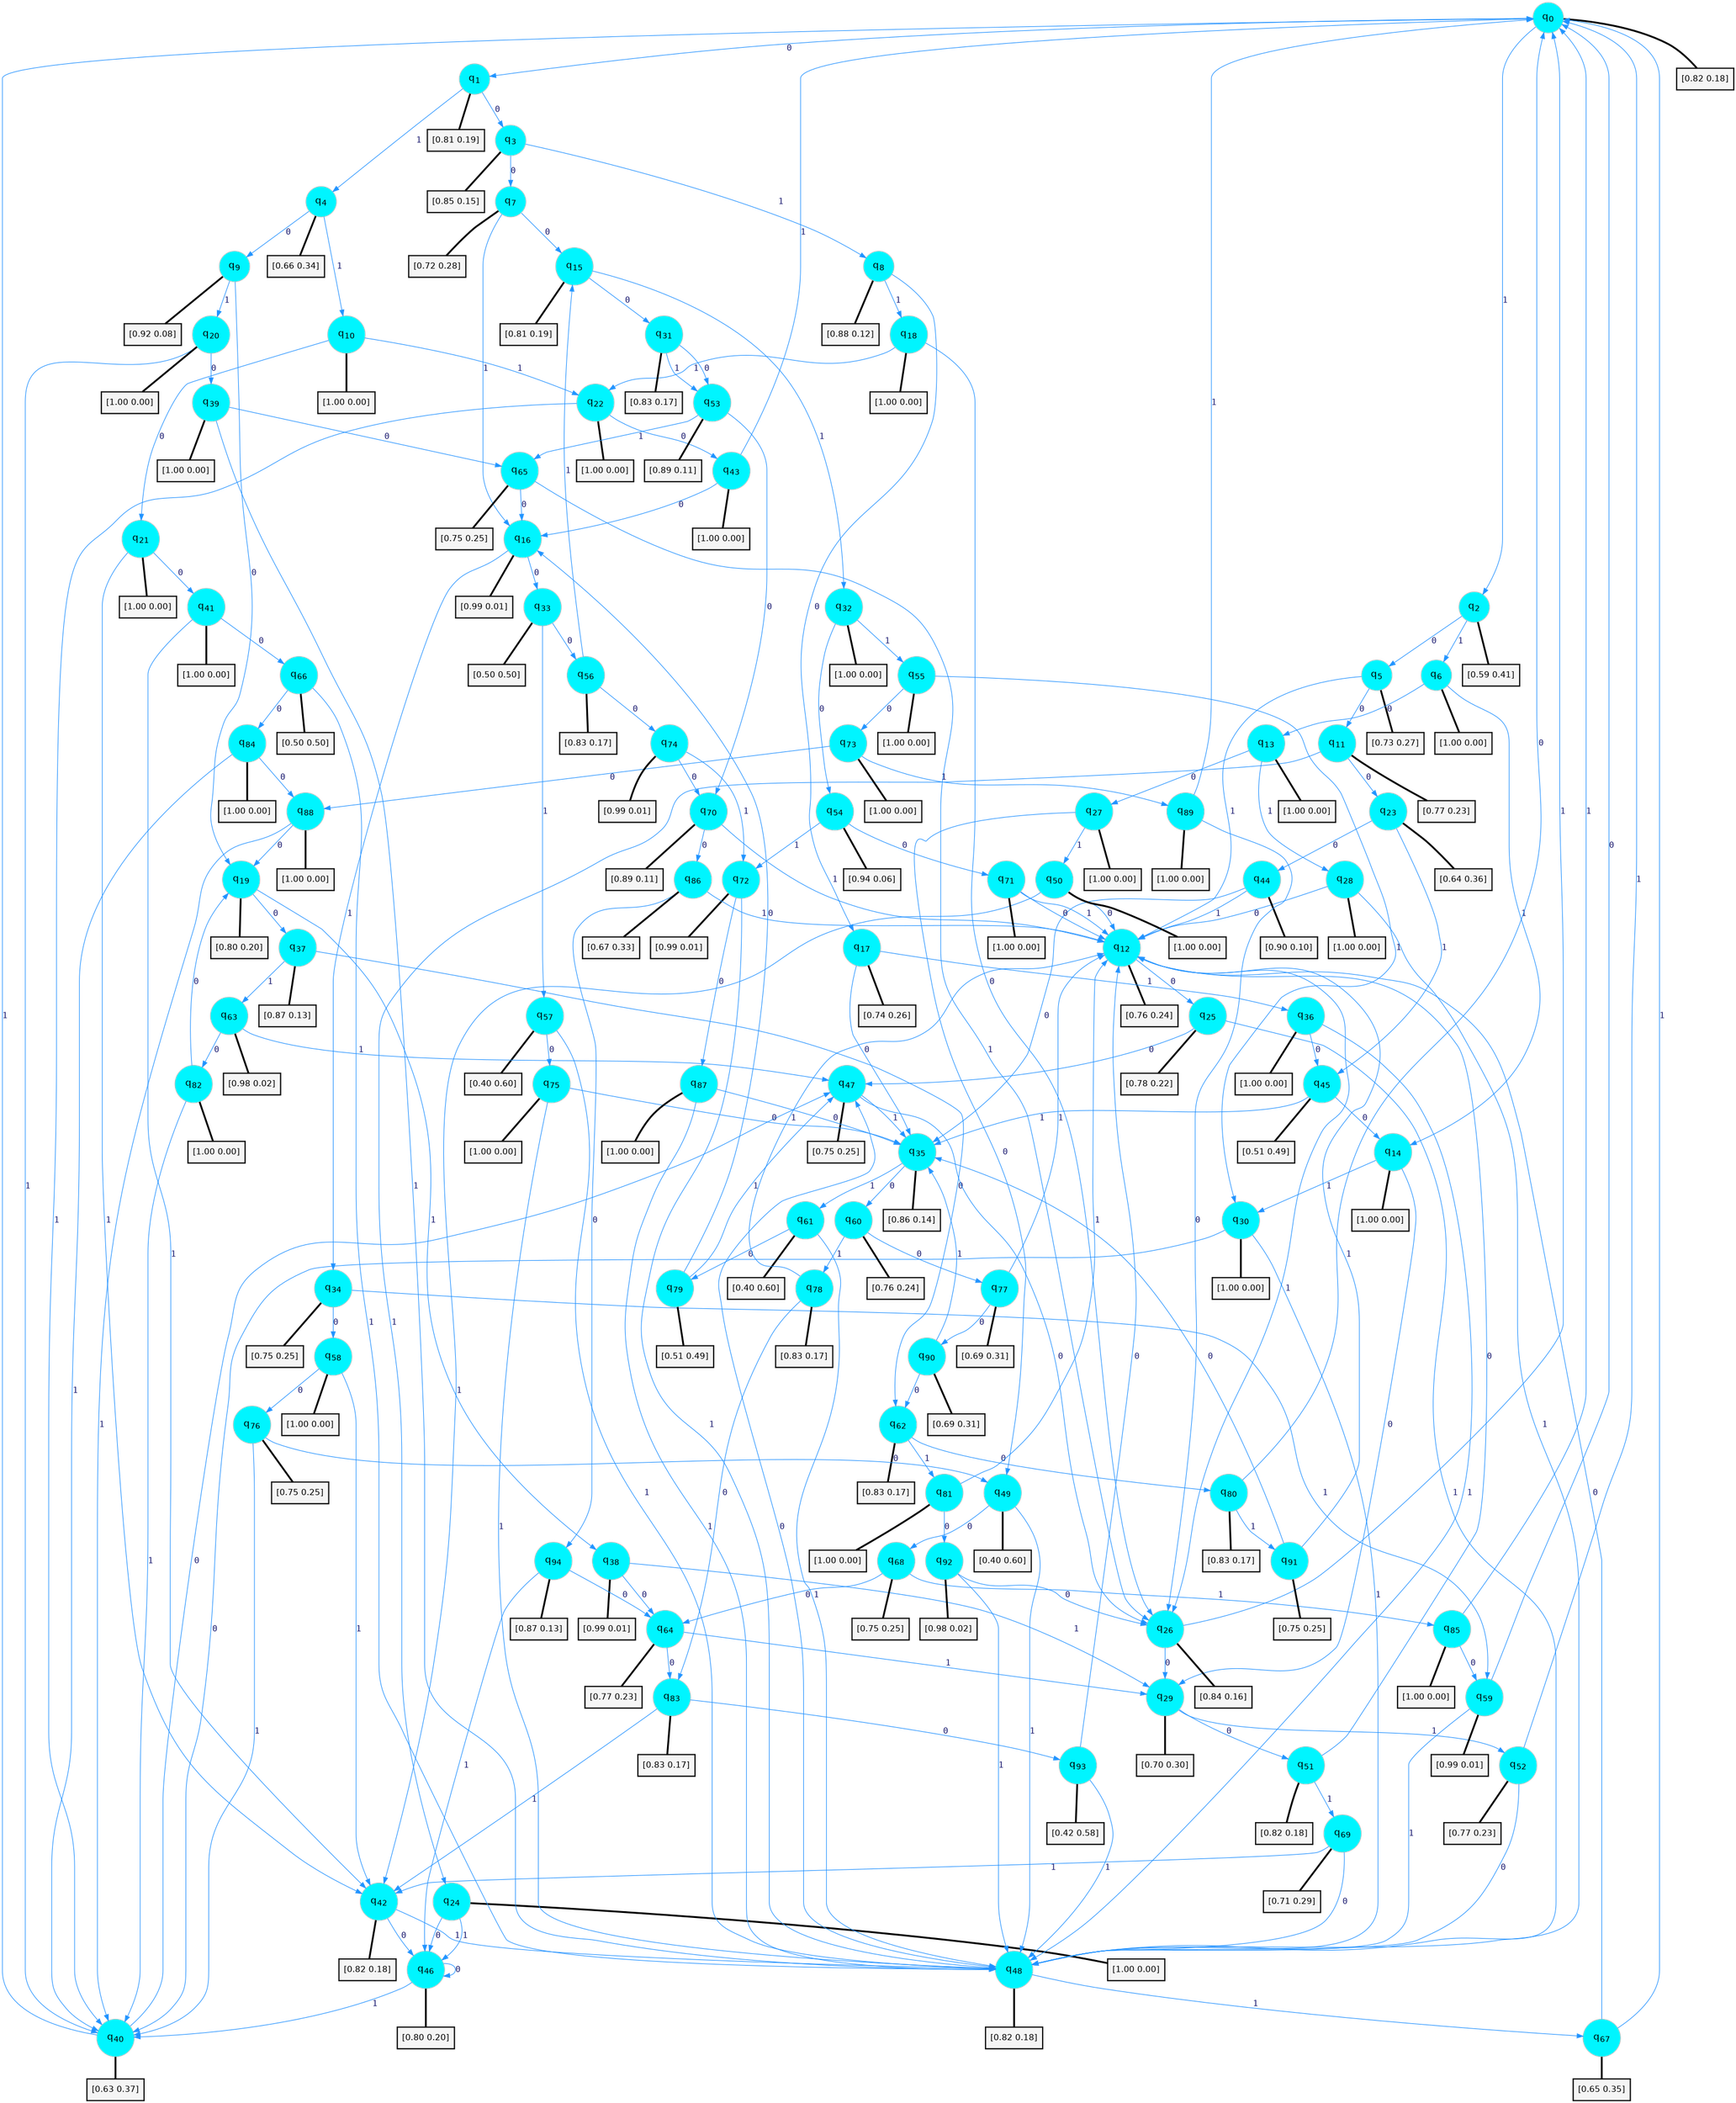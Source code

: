 digraph G {
graph [
bgcolor=transparent, dpi=300, rankdir=TD, size="40,25"];
node [
color=gray, fillcolor=turquoise1, fontcolor=black, fontname=Helvetica, fontsize=16, fontweight=bold, shape=circle, style=filled];
edge [
arrowsize=1, color=dodgerblue1, fontcolor=midnightblue, fontname=courier, fontweight=bold, penwidth=1, style=solid, weight=20];
0[label=<q<SUB>0</SUB>>];
1[label=<q<SUB>1</SUB>>];
2[label=<q<SUB>2</SUB>>];
3[label=<q<SUB>3</SUB>>];
4[label=<q<SUB>4</SUB>>];
5[label=<q<SUB>5</SUB>>];
6[label=<q<SUB>6</SUB>>];
7[label=<q<SUB>7</SUB>>];
8[label=<q<SUB>8</SUB>>];
9[label=<q<SUB>9</SUB>>];
10[label=<q<SUB>10</SUB>>];
11[label=<q<SUB>11</SUB>>];
12[label=<q<SUB>12</SUB>>];
13[label=<q<SUB>13</SUB>>];
14[label=<q<SUB>14</SUB>>];
15[label=<q<SUB>15</SUB>>];
16[label=<q<SUB>16</SUB>>];
17[label=<q<SUB>17</SUB>>];
18[label=<q<SUB>18</SUB>>];
19[label=<q<SUB>19</SUB>>];
20[label=<q<SUB>20</SUB>>];
21[label=<q<SUB>21</SUB>>];
22[label=<q<SUB>22</SUB>>];
23[label=<q<SUB>23</SUB>>];
24[label=<q<SUB>24</SUB>>];
25[label=<q<SUB>25</SUB>>];
26[label=<q<SUB>26</SUB>>];
27[label=<q<SUB>27</SUB>>];
28[label=<q<SUB>28</SUB>>];
29[label=<q<SUB>29</SUB>>];
30[label=<q<SUB>30</SUB>>];
31[label=<q<SUB>31</SUB>>];
32[label=<q<SUB>32</SUB>>];
33[label=<q<SUB>33</SUB>>];
34[label=<q<SUB>34</SUB>>];
35[label=<q<SUB>35</SUB>>];
36[label=<q<SUB>36</SUB>>];
37[label=<q<SUB>37</SUB>>];
38[label=<q<SUB>38</SUB>>];
39[label=<q<SUB>39</SUB>>];
40[label=<q<SUB>40</SUB>>];
41[label=<q<SUB>41</SUB>>];
42[label=<q<SUB>42</SUB>>];
43[label=<q<SUB>43</SUB>>];
44[label=<q<SUB>44</SUB>>];
45[label=<q<SUB>45</SUB>>];
46[label=<q<SUB>46</SUB>>];
47[label=<q<SUB>47</SUB>>];
48[label=<q<SUB>48</SUB>>];
49[label=<q<SUB>49</SUB>>];
50[label=<q<SUB>50</SUB>>];
51[label=<q<SUB>51</SUB>>];
52[label=<q<SUB>52</SUB>>];
53[label=<q<SUB>53</SUB>>];
54[label=<q<SUB>54</SUB>>];
55[label=<q<SUB>55</SUB>>];
56[label=<q<SUB>56</SUB>>];
57[label=<q<SUB>57</SUB>>];
58[label=<q<SUB>58</SUB>>];
59[label=<q<SUB>59</SUB>>];
60[label=<q<SUB>60</SUB>>];
61[label=<q<SUB>61</SUB>>];
62[label=<q<SUB>62</SUB>>];
63[label=<q<SUB>63</SUB>>];
64[label=<q<SUB>64</SUB>>];
65[label=<q<SUB>65</SUB>>];
66[label=<q<SUB>66</SUB>>];
67[label=<q<SUB>67</SUB>>];
68[label=<q<SUB>68</SUB>>];
69[label=<q<SUB>69</SUB>>];
70[label=<q<SUB>70</SUB>>];
71[label=<q<SUB>71</SUB>>];
72[label=<q<SUB>72</SUB>>];
73[label=<q<SUB>73</SUB>>];
74[label=<q<SUB>74</SUB>>];
75[label=<q<SUB>75</SUB>>];
76[label=<q<SUB>76</SUB>>];
77[label=<q<SUB>77</SUB>>];
78[label=<q<SUB>78</SUB>>];
79[label=<q<SUB>79</SUB>>];
80[label=<q<SUB>80</SUB>>];
81[label=<q<SUB>81</SUB>>];
82[label=<q<SUB>82</SUB>>];
83[label=<q<SUB>83</SUB>>];
84[label=<q<SUB>84</SUB>>];
85[label=<q<SUB>85</SUB>>];
86[label=<q<SUB>86</SUB>>];
87[label=<q<SUB>87</SUB>>];
88[label=<q<SUB>88</SUB>>];
89[label=<q<SUB>89</SUB>>];
90[label=<q<SUB>90</SUB>>];
91[label=<q<SUB>91</SUB>>];
92[label=<q<SUB>92</SUB>>];
93[label=<q<SUB>93</SUB>>];
94[label=<q<SUB>94</SUB>>];
95[label="[0.82 0.18]", shape=box,fontcolor=black, fontname=Helvetica, fontsize=14, penwidth=2, fillcolor=whitesmoke,color=black];
96[label="[0.81 0.19]", shape=box,fontcolor=black, fontname=Helvetica, fontsize=14, penwidth=2, fillcolor=whitesmoke,color=black];
97[label="[0.59 0.41]", shape=box,fontcolor=black, fontname=Helvetica, fontsize=14, penwidth=2, fillcolor=whitesmoke,color=black];
98[label="[0.85 0.15]", shape=box,fontcolor=black, fontname=Helvetica, fontsize=14, penwidth=2, fillcolor=whitesmoke,color=black];
99[label="[0.66 0.34]", shape=box,fontcolor=black, fontname=Helvetica, fontsize=14, penwidth=2, fillcolor=whitesmoke,color=black];
100[label="[0.73 0.27]", shape=box,fontcolor=black, fontname=Helvetica, fontsize=14, penwidth=2, fillcolor=whitesmoke,color=black];
101[label="[1.00 0.00]", shape=box,fontcolor=black, fontname=Helvetica, fontsize=14, penwidth=2, fillcolor=whitesmoke,color=black];
102[label="[0.72 0.28]", shape=box,fontcolor=black, fontname=Helvetica, fontsize=14, penwidth=2, fillcolor=whitesmoke,color=black];
103[label="[0.88 0.12]", shape=box,fontcolor=black, fontname=Helvetica, fontsize=14, penwidth=2, fillcolor=whitesmoke,color=black];
104[label="[0.92 0.08]", shape=box,fontcolor=black, fontname=Helvetica, fontsize=14, penwidth=2, fillcolor=whitesmoke,color=black];
105[label="[1.00 0.00]", shape=box,fontcolor=black, fontname=Helvetica, fontsize=14, penwidth=2, fillcolor=whitesmoke,color=black];
106[label="[0.77 0.23]", shape=box,fontcolor=black, fontname=Helvetica, fontsize=14, penwidth=2, fillcolor=whitesmoke,color=black];
107[label="[0.76 0.24]", shape=box,fontcolor=black, fontname=Helvetica, fontsize=14, penwidth=2, fillcolor=whitesmoke,color=black];
108[label="[1.00 0.00]", shape=box,fontcolor=black, fontname=Helvetica, fontsize=14, penwidth=2, fillcolor=whitesmoke,color=black];
109[label="[1.00 0.00]", shape=box,fontcolor=black, fontname=Helvetica, fontsize=14, penwidth=2, fillcolor=whitesmoke,color=black];
110[label="[0.81 0.19]", shape=box,fontcolor=black, fontname=Helvetica, fontsize=14, penwidth=2, fillcolor=whitesmoke,color=black];
111[label="[0.99 0.01]", shape=box,fontcolor=black, fontname=Helvetica, fontsize=14, penwidth=2, fillcolor=whitesmoke,color=black];
112[label="[0.74 0.26]", shape=box,fontcolor=black, fontname=Helvetica, fontsize=14, penwidth=2, fillcolor=whitesmoke,color=black];
113[label="[1.00 0.00]", shape=box,fontcolor=black, fontname=Helvetica, fontsize=14, penwidth=2, fillcolor=whitesmoke,color=black];
114[label="[0.80 0.20]", shape=box,fontcolor=black, fontname=Helvetica, fontsize=14, penwidth=2, fillcolor=whitesmoke,color=black];
115[label="[1.00 0.00]", shape=box,fontcolor=black, fontname=Helvetica, fontsize=14, penwidth=2, fillcolor=whitesmoke,color=black];
116[label="[1.00 0.00]", shape=box,fontcolor=black, fontname=Helvetica, fontsize=14, penwidth=2, fillcolor=whitesmoke,color=black];
117[label="[1.00 0.00]", shape=box,fontcolor=black, fontname=Helvetica, fontsize=14, penwidth=2, fillcolor=whitesmoke,color=black];
118[label="[0.64 0.36]", shape=box,fontcolor=black, fontname=Helvetica, fontsize=14, penwidth=2, fillcolor=whitesmoke,color=black];
119[label="[1.00 0.00]", shape=box,fontcolor=black, fontname=Helvetica, fontsize=14, penwidth=2, fillcolor=whitesmoke,color=black];
120[label="[0.78 0.22]", shape=box,fontcolor=black, fontname=Helvetica, fontsize=14, penwidth=2, fillcolor=whitesmoke,color=black];
121[label="[0.84 0.16]", shape=box,fontcolor=black, fontname=Helvetica, fontsize=14, penwidth=2, fillcolor=whitesmoke,color=black];
122[label="[1.00 0.00]", shape=box,fontcolor=black, fontname=Helvetica, fontsize=14, penwidth=2, fillcolor=whitesmoke,color=black];
123[label="[1.00 0.00]", shape=box,fontcolor=black, fontname=Helvetica, fontsize=14, penwidth=2, fillcolor=whitesmoke,color=black];
124[label="[0.70 0.30]", shape=box,fontcolor=black, fontname=Helvetica, fontsize=14, penwidth=2, fillcolor=whitesmoke,color=black];
125[label="[1.00 0.00]", shape=box,fontcolor=black, fontname=Helvetica, fontsize=14, penwidth=2, fillcolor=whitesmoke,color=black];
126[label="[0.83 0.17]", shape=box,fontcolor=black, fontname=Helvetica, fontsize=14, penwidth=2, fillcolor=whitesmoke,color=black];
127[label="[1.00 0.00]", shape=box,fontcolor=black, fontname=Helvetica, fontsize=14, penwidth=2, fillcolor=whitesmoke,color=black];
128[label="[0.50 0.50]", shape=box,fontcolor=black, fontname=Helvetica, fontsize=14, penwidth=2, fillcolor=whitesmoke,color=black];
129[label="[0.75 0.25]", shape=box,fontcolor=black, fontname=Helvetica, fontsize=14, penwidth=2, fillcolor=whitesmoke,color=black];
130[label="[0.86 0.14]", shape=box,fontcolor=black, fontname=Helvetica, fontsize=14, penwidth=2, fillcolor=whitesmoke,color=black];
131[label="[1.00 0.00]", shape=box,fontcolor=black, fontname=Helvetica, fontsize=14, penwidth=2, fillcolor=whitesmoke,color=black];
132[label="[0.87 0.13]", shape=box,fontcolor=black, fontname=Helvetica, fontsize=14, penwidth=2, fillcolor=whitesmoke,color=black];
133[label="[0.99 0.01]", shape=box,fontcolor=black, fontname=Helvetica, fontsize=14, penwidth=2, fillcolor=whitesmoke,color=black];
134[label="[1.00 0.00]", shape=box,fontcolor=black, fontname=Helvetica, fontsize=14, penwidth=2, fillcolor=whitesmoke,color=black];
135[label="[0.63 0.37]", shape=box,fontcolor=black, fontname=Helvetica, fontsize=14, penwidth=2, fillcolor=whitesmoke,color=black];
136[label="[1.00 0.00]", shape=box,fontcolor=black, fontname=Helvetica, fontsize=14, penwidth=2, fillcolor=whitesmoke,color=black];
137[label="[0.82 0.18]", shape=box,fontcolor=black, fontname=Helvetica, fontsize=14, penwidth=2, fillcolor=whitesmoke,color=black];
138[label="[1.00 0.00]", shape=box,fontcolor=black, fontname=Helvetica, fontsize=14, penwidth=2, fillcolor=whitesmoke,color=black];
139[label="[0.90 0.10]", shape=box,fontcolor=black, fontname=Helvetica, fontsize=14, penwidth=2, fillcolor=whitesmoke,color=black];
140[label="[0.51 0.49]", shape=box,fontcolor=black, fontname=Helvetica, fontsize=14, penwidth=2, fillcolor=whitesmoke,color=black];
141[label="[0.80 0.20]", shape=box,fontcolor=black, fontname=Helvetica, fontsize=14, penwidth=2, fillcolor=whitesmoke,color=black];
142[label="[0.75 0.25]", shape=box,fontcolor=black, fontname=Helvetica, fontsize=14, penwidth=2, fillcolor=whitesmoke,color=black];
143[label="[0.82 0.18]", shape=box,fontcolor=black, fontname=Helvetica, fontsize=14, penwidth=2, fillcolor=whitesmoke,color=black];
144[label="[0.40 0.60]", shape=box,fontcolor=black, fontname=Helvetica, fontsize=14, penwidth=2, fillcolor=whitesmoke,color=black];
145[label="[1.00 0.00]", shape=box,fontcolor=black, fontname=Helvetica, fontsize=14, penwidth=2, fillcolor=whitesmoke,color=black];
146[label="[0.82 0.18]", shape=box,fontcolor=black, fontname=Helvetica, fontsize=14, penwidth=2, fillcolor=whitesmoke,color=black];
147[label="[0.77 0.23]", shape=box,fontcolor=black, fontname=Helvetica, fontsize=14, penwidth=2, fillcolor=whitesmoke,color=black];
148[label="[0.89 0.11]", shape=box,fontcolor=black, fontname=Helvetica, fontsize=14, penwidth=2, fillcolor=whitesmoke,color=black];
149[label="[0.94 0.06]", shape=box,fontcolor=black, fontname=Helvetica, fontsize=14, penwidth=2, fillcolor=whitesmoke,color=black];
150[label="[1.00 0.00]", shape=box,fontcolor=black, fontname=Helvetica, fontsize=14, penwidth=2, fillcolor=whitesmoke,color=black];
151[label="[0.83 0.17]", shape=box,fontcolor=black, fontname=Helvetica, fontsize=14, penwidth=2, fillcolor=whitesmoke,color=black];
152[label="[0.40 0.60]", shape=box,fontcolor=black, fontname=Helvetica, fontsize=14, penwidth=2, fillcolor=whitesmoke,color=black];
153[label="[1.00 0.00]", shape=box,fontcolor=black, fontname=Helvetica, fontsize=14, penwidth=2, fillcolor=whitesmoke,color=black];
154[label="[0.99 0.01]", shape=box,fontcolor=black, fontname=Helvetica, fontsize=14, penwidth=2, fillcolor=whitesmoke,color=black];
155[label="[0.76 0.24]", shape=box,fontcolor=black, fontname=Helvetica, fontsize=14, penwidth=2, fillcolor=whitesmoke,color=black];
156[label="[0.40 0.60]", shape=box,fontcolor=black, fontname=Helvetica, fontsize=14, penwidth=2, fillcolor=whitesmoke,color=black];
157[label="[0.83 0.17]", shape=box,fontcolor=black, fontname=Helvetica, fontsize=14, penwidth=2, fillcolor=whitesmoke,color=black];
158[label="[0.98 0.02]", shape=box,fontcolor=black, fontname=Helvetica, fontsize=14, penwidth=2, fillcolor=whitesmoke,color=black];
159[label="[0.77 0.23]", shape=box,fontcolor=black, fontname=Helvetica, fontsize=14, penwidth=2, fillcolor=whitesmoke,color=black];
160[label="[0.75 0.25]", shape=box,fontcolor=black, fontname=Helvetica, fontsize=14, penwidth=2, fillcolor=whitesmoke,color=black];
161[label="[0.50 0.50]", shape=box,fontcolor=black, fontname=Helvetica, fontsize=14, penwidth=2, fillcolor=whitesmoke,color=black];
162[label="[0.65 0.35]", shape=box,fontcolor=black, fontname=Helvetica, fontsize=14, penwidth=2, fillcolor=whitesmoke,color=black];
163[label="[0.75 0.25]", shape=box,fontcolor=black, fontname=Helvetica, fontsize=14, penwidth=2, fillcolor=whitesmoke,color=black];
164[label="[0.71 0.29]", shape=box,fontcolor=black, fontname=Helvetica, fontsize=14, penwidth=2, fillcolor=whitesmoke,color=black];
165[label="[0.89 0.11]", shape=box,fontcolor=black, fontname=Helvetica, fontsize=14, penwidth=2, fillcolor=whitesmoke,color=black];
166[label="[1.00 0.00]", shape=box,fontcolor=black, fontname=Helvetica, fontsize=14, penwidth=2, fillcolor=whitesmoke,color=black];
167[label="[0.99 0.01]", shape=box,fontcolor=black, fontname=Helvetica, fontsize=14, penwidth=2, fillcolor=whitesmoke,color=black];
168[label="[1.00 0.00]", shape=box,fontcolor=black, fontname=Helvetica, fontsize=14, penwidth=2, fillcolor=whitesmoke,color=black];
169[label="[0.99 0.01]", shape=box,fontcolor=black, fontname=Helvetica, fontsize=14, penwidth=2, fillcolor=whitesmoke,color=black];
170[label="[1.00 0.00]", shape=box,fontcolor=black, fontname=Helvetica, fontsize=14, penwidth=2, fillcolor=whitesmoke,color=black];
171[label="[0.75 0.25]", shape=box,fontcolor=black, fontname=Helvetica, fontsize=14, penwidth=2, fillcolor=whitesmoke,color=black];
172[label="[0.69 0.31]", shape=box,fontcolor=black, fontname=Helvetica, fontsize=14, penwidth=2, fillcolor=whitesmoke,color=black];
173[label="[0.83 0.17]", shape=box,fontcolor=black, fontname=Helvetica, fontsize=14, penwidth=2, fillcolor=whitesmoke,color=black];
174[label="[0.51 0.49]", shape=box,fontcolor=black, fontname=Helvetica, fontsize=14, penwidth=2, fillcolor=whitesmoke,color=black];
175[label="[0.83 0.17]", shape=box,fontcolor=black, fontname=Helvetica, fontsize=14, penwidth=2, fillcolor=whitesmoke,color=black];
176[label="[1.00 0.00]", shape=box,fontcolor=black, fontname=Helvetica, fontsize=14, penwidth=2, fillcolor=whitesmoke,color=black];
177[label="[1.00 0.00]", shape=box,fontcolor=black, fontname=Helvetica, fontsize=14, penwidth=2, fillcolor=whitesmoke,color=black];
178[label="[0.83 0.17]", shape=box,fontcolor=black, fontname=Helvetica, fontsize=14, penwidth=2, fillcolor=whitesmoke,color=black];
179[label="[1.00 0.00]", shape=box,fontcolor=black, fontname=Helvetica, fontsize=14, penwidth=2, fillcolor=whitesmoke,color=black];
180[label="[1.00 0.00]", shape=box,fontcolor=black, fontname=Helvetica, fontsize=14, penwidth=2, fillcolor=whitesmoke,color=black];
181[label="[0.67 0.33]", shape=box,fontcolor=black, fontname=Helvetica, fontsize=14, penwidth=2, fillcolor=whitesmoke,color=black];
182[label="[1.00 0.00]", shape=box,fontcolor=black, fontname=Helvetica, fontsize=14, penwidth=2, fillcolor=whitesmoke,color=black];
183[label="[1.00 0.00]", shape=box,fontcolor=black, fontname=Helvetica, fontsize=14, penwidth=2, fillcolor=whitesmoke,color=black];
184[label="[1.00 0.00]", shape=box,fontcolor=black, fontname=Helvetica, fontsize=14, penwidth=2, fillcolor=whitesmoke,color=black];
185[label="[0.69 0.31]", shape=box,fontcolor=black, fontname=Helvetica, fontsize=14, penwidth=2, fillcolor=whitesmoke,color=black];
186[label="[0.75 0.25]", shape=box,fontcolor=black, fontname=Helvetica, fontsize=14, penwidth=2, fillcolor=whitesmoke,color=black];
187[label="[0.98 0.02]", shape=box,fontcolor=black, fontname=Helvetica, fontsize=14, penwidth=2, fillcolor=whitesmoke,color=black];
188[label="[0.42 0.58]", shape=box,fontcolor=black, fontname=Helvetica, fontsize=14, penwidth=2, fillcolor=whitesmoke,color=black];
189[label="[0.87 0.13]", shape=box,fontcolor=black, fontname=Helvetica, fontsize=14, penwidth=2, fillcolor=whitesmoke,color=black];
0->1 [label=0];
0->2 [label=1];
0->95 [arrowhead=none, penwidth=3,color=black];
1->3 [label=0];
1->4 [label=1];
1->96 [arrowhead=none, penwidth=3,color=black];
2->5 [label=0];
2->6 [label=1];
2->97 [arrowhead=none, penwidth=3,color=black];
3->7 [label=0];
3->8 [label=1];
3->98 [arrowhead=none, penwidth=3,color=black];
4->9 [label=0];
4->10 [label=1];
4->99 [arrowhead=none, penwidth=3,color=black];
5->11 [label=0];
5->12 [label=1];
5->100 [arrowhead=none, penwidth=3,color=black];
6->13 [label=0];
6->14 [label=1];
6->101 [arrowhead=none, penwidth=3,color=black];
7->15 [label=0];
7->16 [label=1];
7->102 [arrowhead=none, penwidth=3,color=black];
8->17 [label=0];
8->18 [label=1];
8->103 [arrowhead=none, penwidth=3,color=black];
9->19 [label=0];
9->20 [label=1];
9->104 [arrowhead=none, penwidth=3,color=black];
10->21 [label=0];
10->22 [label=1];
10->105 [arrowhead=none, penwidth=3,color=black];
11->23 [label=0];
11->24 [label=1];
11->106 [arrowhead=none, penwidth=3,color=black];
12->25 [label=0];
12->26 [label=1];
12->107 [arrowhead=none, penwidth=3,color=black];
13->27 [label=0];
13->28 [label=1];
13->108 [arrowhead=none, penwidth=3,color=black];
14->29 [label=0];
14->30 [label=1];
14->109 [arrowhead=none, penwidth=3,color=black];
15->31 [label=0];
15->32 [label=1];
15->110 [arrowhead=none, penwidth=3,color=black];
16->33 [label=0];
16->34 [label=1];
16->111 [arrowhead=none, penwidth=3,color=black];
17->35 [label=0];
17->36 [label=1];
17->112 [arrowhead=none, penwidth=3,color=black];
18->26 [label=0];
18->22 [label=1];
18->113 [arrowhead=none, penwidth=3,color=black];
19->37 [label=0];
19->38 [label=1];
19->114 [arrowhead=none, penwidth=3,color=black];
20->39 [label=0];
20->40 [label=1];
20->115 [arrowhead=none, penwidth=3,color=black];
21->41 [label=0];
21->42 [label=1];
21->116 [arrowhead=none, penwidth=3,color=black];
22->43 [label=0];
22->40 [label=1];
22->117 [arrowhead=none, penwidth=3,color=black];
23->44 [label=0];
23->45 [label=1];
23->118 [arrowhead=none, penwidth=3,color=black];
24->46 [label=0];
24->46 [label=1];
24->119 [arrowhead=none, penwidth=3,color=black];
25->47 [label=0];
25->48 [label=1];
25->120 [arrowhead=none, penwidth=3,color=black];
26->29 [label=0];
26->0 [label=1];
26->121 [arrowhead=none, penwidth=3,color=black];
27->49 [label=0];
27->50 [label=1];
27->122 [arrowhead=none, penwidth=3,color=black];
28->12 [label=0];
28->48 [label=1];
28->123 [arrowhead=none, penwidth=3,color=black];
29->51 [label=0];
29->52 [label=1];
29->124 [arrowhead=none, penwidth=3,color=black];
30->40 [label=0];
30->48 [label=1];
30->125 [arrowhead=none, penwidth=3,color=black];
31->53 [label=0];
31->53 [label=1];
31->126 [arrowhead=none, penwidth=3,color=black];
32->54 [label=0];
32->55 [label=1];
32->127 [arrowhead=none, penwidth=3,color=black];
33->56 [label=0];
33->57 [label=1];
33->128 [arrowhead=none, penwidth=3,color=black];
34->58 [label=0];
34->59 [label=1];
34->129 [arrowhead=none, penwidth=3,color=black];
35->60 [label=0];
35->61 [label=1];
35->130 [arrowhead=none, penwidth=3,color=black];
36->45 [label=0];
36->48 [label=1];
36->131 [arrowhead=none, penwidth=3,color=black];
37->62 [label=0];
37->63 [label=1];
37->132 [arrowhead=none, penwidth=3,color=black];
38->64 [label=0];
38->29 [label=1];
38->133 [arrowhead=none, penwidth=3,color=black];
39->65 [label=0];
39->48 [label=1];
39->134 [arrowhead=none, penwidth=3,color=black];
40->47 [label=0];
40->0 [label=1];
40->135 [arrowhead=none, penwidth=3,color=black];
41->66 [label=0];
41->42 [label=1];
41->136 [arrowhead=none, penwidth=3,color=black];
42->46 [label=0];
42->48 [label=1];
42->137 [arrowhead=none, penwidth=3,color=black];
43->16 [label=0];
43->0 [label=1];
43->138 [arrowhead=none, penwidth=3,color=black];
44->35 [label=0];
44->12 [label=1];
44->139 [arrowhead=none, penwidth=3,color=black];
45->14 [label=0];
45->35 [label=1];
45->140 [arrowhead=none, penwidth=3,color=black];
46->46 [label=0];
46->40 [label=1];
46->141 [arrowhead=none, penwidth=3,color=black];
47->26 [label=0];
47->35 [label=1];
47->142 [arrowhead=none, penwidth=3,color=black];
48->47 [label=0];
48->67 [label=1];
48->143 [arrowhead=none, penwidth=3,color=black];
49->68 [label=0];
49->48 [label=1];
49->144 [arrowhead=none, penwidth=3,color=black];
50->12 [label=0];
50->42 [label=1];
50->145 [arrowhead=none, penwidth=3,color=black];
51->12 [label=0];
51->69 [label=1];
51->146 [arrowhead=none, penwidth=3,color=black];
52->48 [label=0];
52->0 [label=1];
52->147 [arrowhead=none, penwidth=3,color=black];
53->70 [label=0];
53->65 [label=1];
53->148 [arrowhead=none, penwidth=3,color=black];
54->71 [label=0];
54->72 [label=1];
54->149 [arrowhead=none, penwidth=3,color=black];
55->73 [label=0];
55->30 [label=1];
55->150 [arrowhead=none, penwidth=3,color=black];
56->74 [label=0];
56->15 [label=1];
56->151 [arrowhead=none, penwidth=3,color=black];
57->75 [label=0];
57->48 [label=1];
57->152 [arrowhead=none, penwidth=3,color=black];
58->76 [label=0];
58->42 [label=1];
58->153 [arrowhead=none, penwidth=3,color=black];
59->0 [label=0];
59->48 [label=1];
59->154 [arrowhead=none, penwidth=3,color=black];
60->77 [label=0];
60->78 [label=1];
60->155 [arrowhead=none, penwidth=3,color=black];
61->79 [label=0];
61->48 [label=1];
61->156 [arrowhead=none, penwidth=3,color=black];
62->80 [label=0];
62->81 [label=1];
62->157 [arrowhead=none, penwidth=3,color=black];
63->82 [label=0];
63->47 [label=1];
63->158 [arrowhead=none, penwidth=3,color=black];
64->83 [label=0];
64->29 [label=1];
64->159 [arrowhead=none, penwidth=3,color=black];
65->16 [label=0];
65->26 [label=1];
65->160 [arrowhead=none, penwidth=3,color=black];
66->84 [label=0];
66->48 [label=1];
66->161 [arrowhead=none, penwidth=3,color=black];
67->12 [label=0];
67->0 [label=1];
67->162 [arrowhead=none, penwidth=3,color=black];
68->64 [label=0];
68->85 [label=1];
68->163 [arrowhead=none, penwidth=3,color=black];
69->48 [label=0];
69->42 [label=1];
69->164 [arrowhead=none, penwidth=3,color=black];
70->86 [label=0];
70->12 [label=1];
70->165 [arrowhead=none, penwidth=3,color=black];
71->12 [label=0];
71->12 [label=1];
71->166 [arrowhead=none, penwidth=3,color=black];
72->87 [label=0];
72->48 [label=1];
72->167 [arrowhead=none, penwidth=3,color=black];
73->88 [label=0];
73->89 [label=1];
73->168 [arrowhead=none, penwidth=3,color=black];
74->70 [label=0];
74->72 [label=1];
74->169 [arrowhead=none, penwidth=3,color=black];
75->35 [label=0];
75->48 [label=1];
75->170 [arrowhead=none, penwidth=3,color=black];
76->49 [label=0];
76->40 [label=1];
76->171 [arrowhead=none, penwidth=3,color=black];
77->90 [label=0];
77->12 [label=1];
77->172 [arrowhead=none, penwidth=3,color=black];
78->83 [label=0];
78->12 [label=1];
78->173 [arrowhead=none, penwidth=3,color=black];
79->16 [label=0];
79->47 [label=1];
79->174 [arrowhead=none, penwidth=3,color=black];
80->0 [label=0];
80->91 [label=1];
80->175 [arrowhead=none, penwidth=3,color=black];
81->92 [label=0];
81->12 [label=1];
81->176 [arrowhead=none, penwidth=3,color=black];
82->19 [label=0];
82->40 [label=1];
82->177 [arrowhead=none, penwidth=3,color=black];
83->93 [label=0];
83->42 [label=1];
83->178 [arrowhead=none, penwidth=3,color=black];
84->88 [label=0];
84->40 [label=1];
84->179 [arrowhead=none, penwidth=3,color=black];
85->59 [label=0];
85->0 [label=1];
85->180 [arrowhead=none, penwidth=3,color=black];
86->94 [label=0];
86->12 [label=1];
86->181 [arrowhead=none, penwidth=3,color=black];
87->35 [label=0];
87->48 [label=1];
87->182 [arrowhead=none, penwidth=3,color=black];
88->19 [label=0];
88->40 [label=1];
88->183 [arrowhead=none, penwidth=3,color=black];
89->26 [label=0];
89->0 [label=1];
89->184 [arrowhead=none, penwidth=3,color=black];
90->62 [label=0];
90->35 [label=1];
90->185 [arrowhead=none, penwidth=3,color=black];
91->35 [label=0];
91->12 [label=1];
91->186 [arrowhead=none, penwidth=3,color=black];
92->26 [label=0];
92->48 [label=1];
92->187 [arrowhead=none, penwidth=3,color=black];
93->12 [label=0];
93->48 [label=1];
93->188 [arrowhead=none, penwidth=3,color=black];
94->64 [label=0];
94->46 [label=1];
94->189 [arrowhead=none, penwidth=3,color=black];
}
